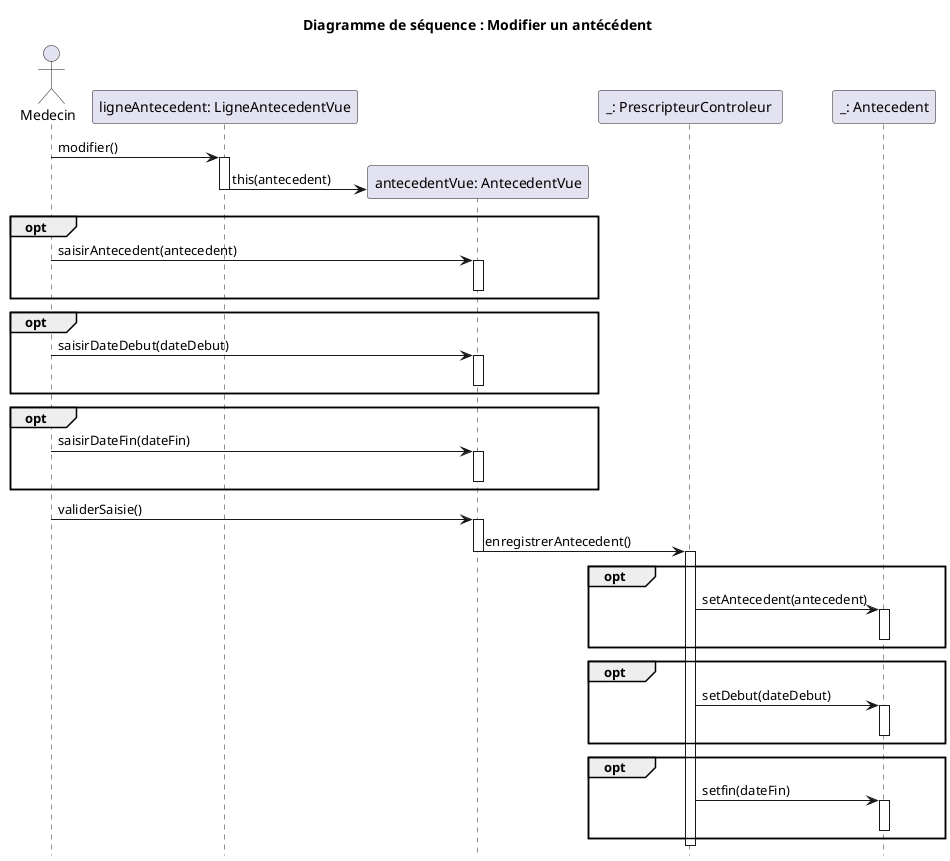@startuml

title Diagramme de séquence : Modifier un antécédent
hide footbox

actor "Medecin" as med
participant "ligneAntecedent: LigneAntecedentVue" as lf
med -> lf : modifier()
activate lf
create participant "antecedentVue: AntecedentVue" as av
    lf -> av: this(antecedent)
    deactivate lf
   
opt
med -> av : saisirAntecedent(antecedent)
activate av
deactivate av
end

opt
med -> av : saisirDateDebut(dateDebut)
activate av
deactivate av
end

opt
med -> av : saisirDateFin(dateFin)
activate av
deactivate av
end

participant "_: PrescripteurControleur " as pc
participant "_: Antecedent" as na

med -> av : validerSaisie()
activate av
    av -> pc : enregistrerAntecedent()
    deactivate av
    activate pc

    opt
    pc -> na : setAntecedent(antecedent)
    activate na
    deactivate na
    end

    opt
    pc -> na : setDebut(dateDebut)
    activate na
    deactivate na
    end

    opt
    pc -> na : setfin(dateFin)
    activate na
    deactivate na
    end

    deactivate pc






@enduml